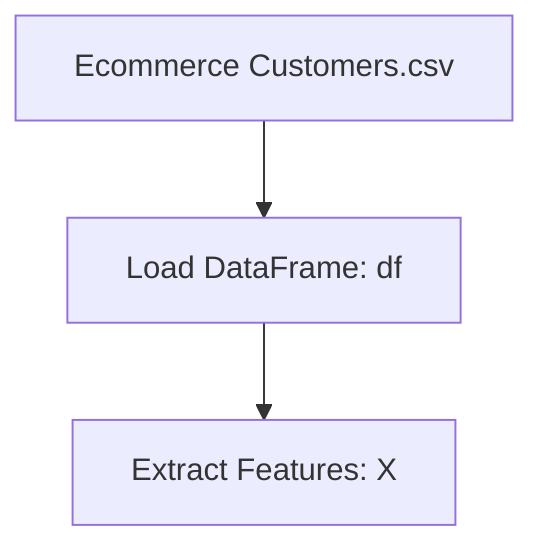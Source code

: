 flowchart TD
    A["Ecommerce Customers.csv"]:::data_source --> B["Load DataFrame: df"]:::data_variable
    B --> C["Extract Features: X"]:::data_variable